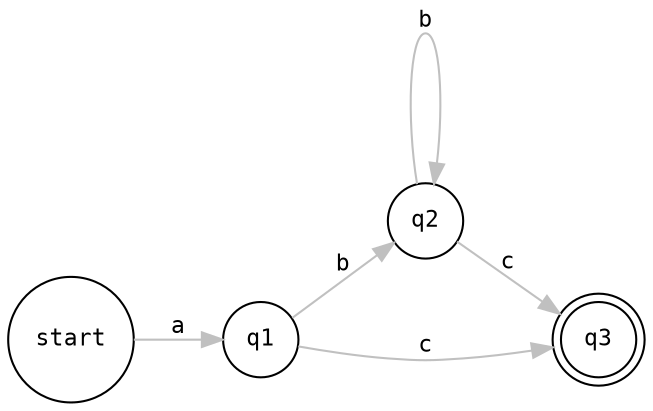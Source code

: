 digraph G {
    graph [rankdir=LR labelfontcolor=red fontname="monospace" nodesep=1.0 size="7.75,10.25"]
    node [fontname="monospace" fontsize=11]
    edge [fontname="monospace" color="grey" fontsize=11]
    
    q0 [label="start" shape="circle"]
    q1 [label="q1" shape="circle"]
    q2 [label="q2" shape="circle"]
    q3 [label="q3" shape="doublecircle"]

    q0 -> q1 [label="a"]
    q1 -> q3 [label="c"]
    q2 -> q3 [label="c"]
    q1 -> q2 [label="b"]
    q2 -> q2 [label="b"]
}
